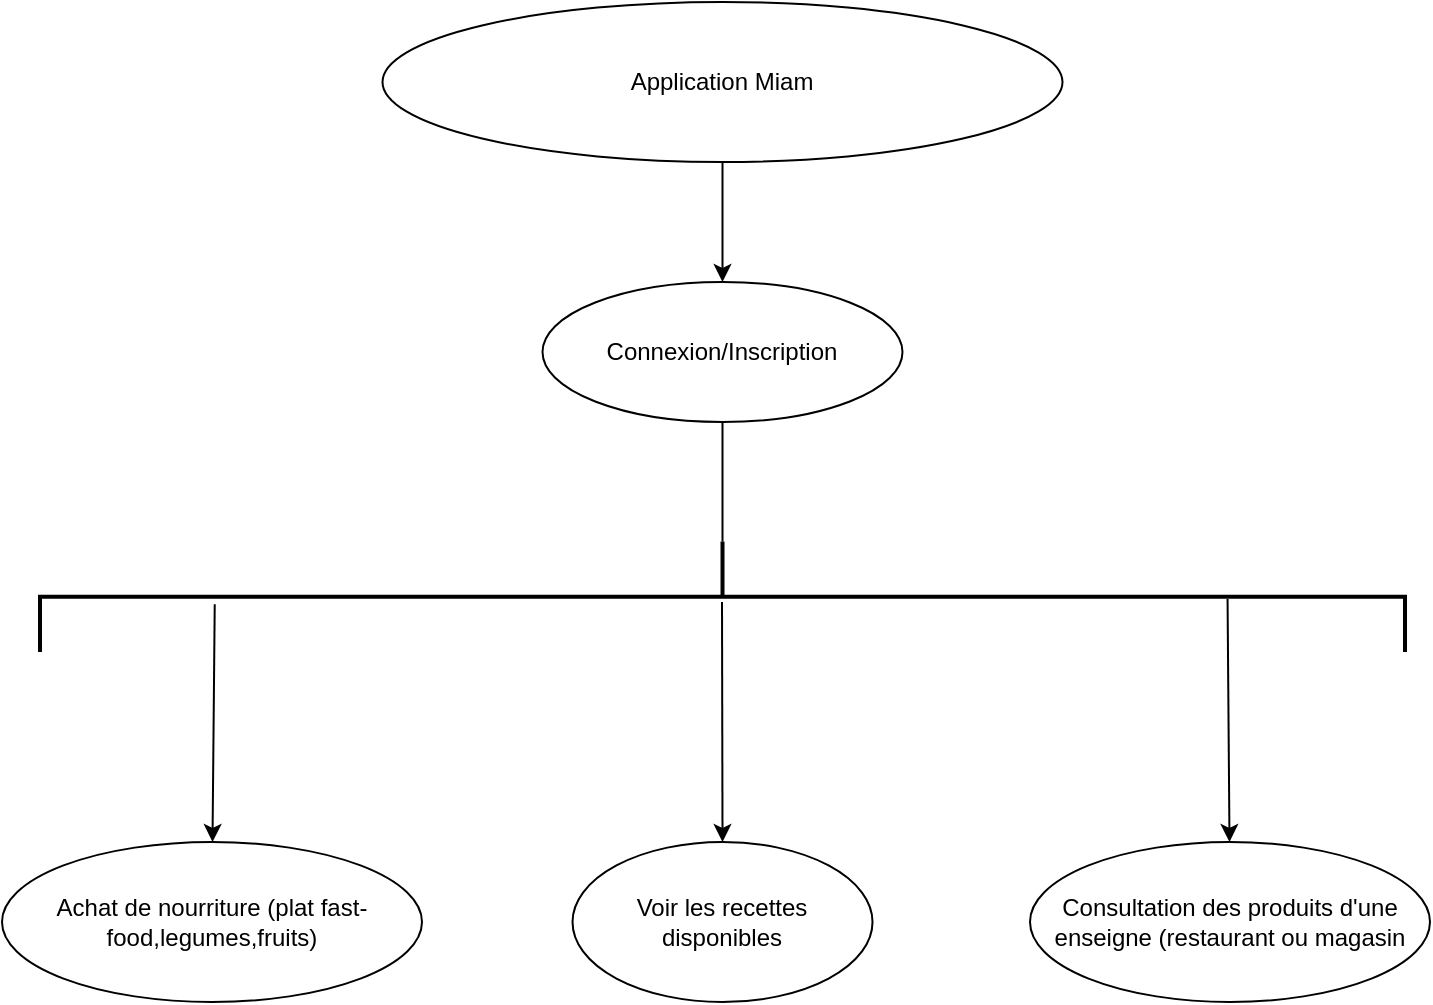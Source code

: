 <mxfile version="17.1.3" type="device"><diagram id="SOH1Ux9fBerC0ngPXfVF" name="Page-1"><mxGraphModel dx="1422" dy="832" grid="1" gridSize="10" guides="1" tooltips="1" connect="1" arrows="1" fold="1" page="1" pageScale="1" pageWidth="827" pageHeight="1169" math="0" shadow="0"><root><mxCell id="0"/><mxCell id="1" parent="0"/><mxCell id="2IjN7h05HeZZlb6-YgtE-1" value="Application Miam" style="ellipse;whiteSpace=wrap;html=1;" parent="1" vertex="1"><mxGeometry x="260.25" y="60" width="340" height="80" as="geometry"/></mxCell><mxCell id="2IjN7h05HeZZlb6-YgtE-2" value="Connexion/Inscription" style="ellipse;whiteSpace=wrap;html=1;" parent="1" vertex="1"><mxGeometry x="340.25" y="200" width="180" height="70" as="geometry"/></mxCell><mxCell id="2IjN7h05HeZZlb6-YgtE-3" value="Achat de nourriture (plat fast-food,legumes,fruits)" style="ellipse;whiteSpace=wrap;html=1;" parent="1" vertex="1"><mxGeometry x="70" y="480" width="210" height="80" as="geometry"/></mxCell><mxCell id="2IjN7h05HeZZlb6-YgtE-4" value="Consultation des produits d'une enseigne (restaurant ou magasin&lt;br&gt;" style="ellipse;whiteSpace=wrap;html=1;" parent="1" vertex="1"><mxGeometry x="584" y="480" width="200" height="80" as="geometry"/></mxCell><mxCell id="2IjN7h05HeZZlb6-YgtE-5" value="" style="endArrow=classic;html=1;rounded=0;" parent="1" source="2IjN7h05HeZZlb6-YgtE-1" target="2IjN7h05HeZZlb6-YgtE-2" edge="1"><mxGeometry width="50" height="50" relative="1" as="geometry"><mxPoint x="390" y="340" as="sourcePoint"/><mxPoint x="440" y="290" as="targetPoint"/></mxGeometry></mxCell><mxCell id="2IjN7h05HeZZlb6-YgtE-6" value="" style="endArrow=classic;html=1;rounded=0;exitX=0.568;exitY=0.872;exitDx=0;exitDy=0;exitPerimeter=0;" parent="1" source="2IjN7h05HeZZlb6-YgtE-8" target="2IjN7h05HeZZlb6-YgtE-3" edge="1"><mxGeometry width="50" height="50" relative="1" as="geometry"><mxPoint x="397" y="339" as="sourcePoint"/><mxPoint x="440" y="290" as="targetPoint"/></mxGeometry></mxCell><mxCell id="2IjN7h05HeZZlb6-YgtE-7" value="" style="endArrow=classic;html=1;rounded=0;exitX=0.52;exitY=0.13;exitDx=0;exitDy=0;exitPerimeter=0;" parent="1" source="2IjN7h05HeZZlb6-YgtE-8" target="2IjN7h05HeZZlb6-YgtE-4" edge="1"><mxGeometry width="50" height="50" relative="1" as="geometry"><mxPoint x="690" y="350" as="sourcePoint"/><mxPoint x="440" y="290" as="targetPoint"/></mxGeometry></mxCell><mxCell id="2IjN7h05HeZZlb6-YgtE-8" value="" style="strokeWidth=2;html=1;shape=mxgraph.flowchart.annotation_2;align=left;labelPosition=right;pointerEvents=1;rotation=90;" parent="1" vertex="1"><mxGeometry x="402.63" y="16.13" width="55.25" height="682.5" as="geometry"/></mxCell><mxCell id="2IjN7h05HeZZlb6-YgtE-13" value="" style="endArrow=none;html=1;rounded=0;exitX=0;exitY=0.5;exitDx=0;exitDy=0;exitPerimeter=0;entryX=0.5;entryY=1;entryDx=0;entryDy=0;" parent="1" source="2IjN7h05HeZZlb6-YgtE-8" target="2IjN7h05HeZZlb6-YgtE-2" edge="1"><mxGeometry width="50" height="50" relative="1" as="geometry"><mxPoint x="400" y="320" as="sourcePoint"/><mxPoint x="450" y="270" as="targetPoint"/></mxGeometry></mxCell><mxCell id="2IjN7h05HeZZlb6-YgtE-14" value="Voir les recettes disponibles" style="ellipse;whiteSpace=wrap;html=1;" parent="1" vertex="1"><mxGeometry x="355.26" y="480" width="150" height="80" as="geometry"/></mxCell><mxCell id="2IjN7h05HeZZlb6-YgtE-15" value="" style="endArrow=classic;html=1;rounded=0;" parent="1" target="2IjN7h05HeZZlb6-YgtE-14" edge="1"><mxGeometry width="50" height="50" relative="1" as="geometry"><mxPoint x="430" y="360" as="sourcePoint"/><mxPoint x="440" y="270" as="targetPoint"/></mxGeometry></mxCell></root></mxGraphModel></diagram></mxfile>
